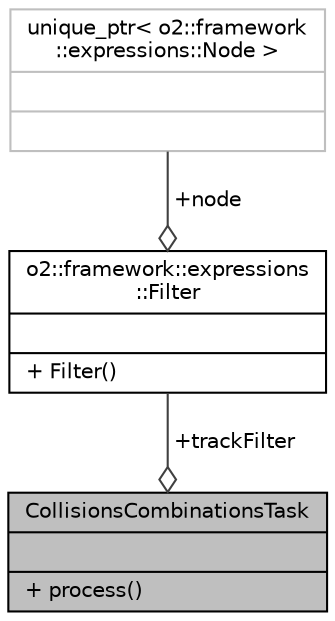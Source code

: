 digraph "CollisionsCombinationsTask"
{
 // INTERACTIVE_SVG=YES
  bgcolor="transparent";
  edge [fontname="Helvetica",fontsize="10",labelfontname="Helvetica",labelfontsize="10"];
  node [fontname="Helvetica",fontsize="10",shape=record];
  Node1 [label="{CollisionsCombinationsTask\n||+ process()\l}",height=0.2,width=0.4,color="black", fillcolor="grey75", style="filled", fontcolor="black"];
  Node2 -> Node1 [color="grey25",fontsize="10",style="solid",label=" +trackFilter" ,arrowhead="odiamond",fontname="Helvetica"];
  Node2 [label="{o2::framework::expressions\l::Filter\n||+ Filter()\l}",height=0.2,width=0.4,color="black",URL="$d1/d9a/structo2_1_1framework_1_1expressions_1_1Filter.html",tooltip="A struct, containing the root of the expression tree. "];
  Node3 -> Node2 [color="grey25",fontsize="10",style="solid",label=" +node" ,arrowhead="odiamond",fontname="Helvetica"];
  Node3 [label="{unique_ptr\< o2::framework\l::expressions::Node \>\n||}",height=0.2,width=0.4,color="grey75"];
}
